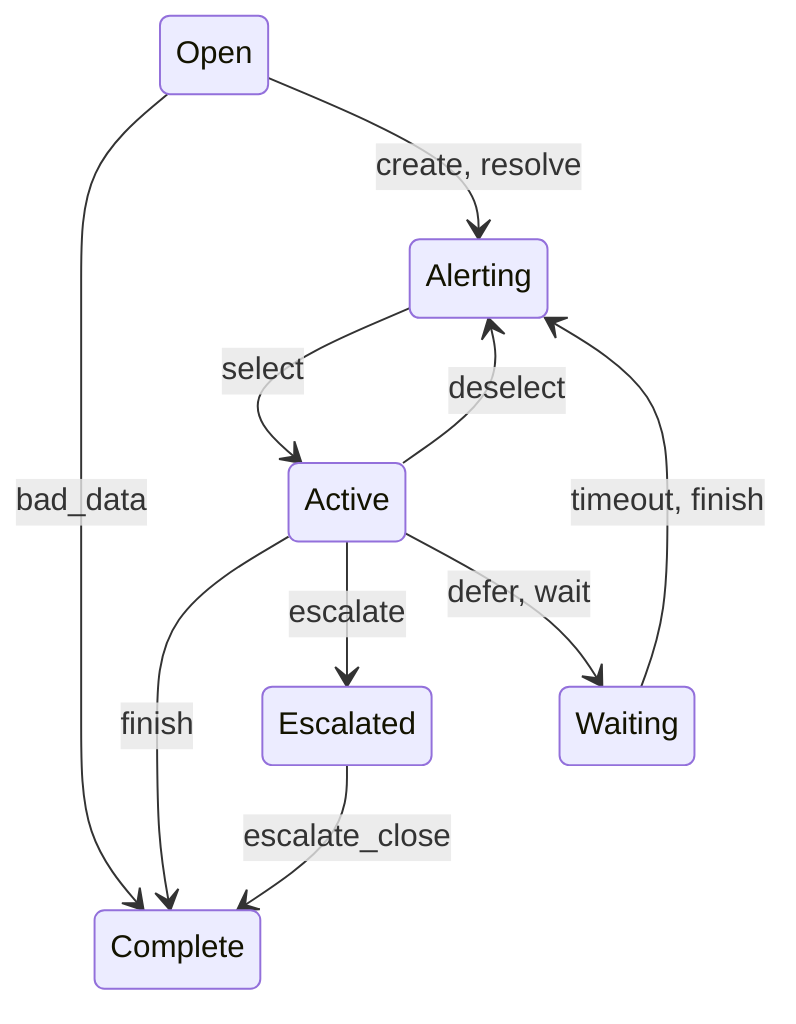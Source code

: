 stateDiagram-v2
    Open    --> Complete : bad_data
    Open --> Alerting : create, resolve
    Alerting --> Active : select
    Active--> Complete : finish
    Active --> Alerting : deselect
    Active --> Escalated : escalate
    Escalated --> Complete : escalate_close
    Active --> Waiting : defer, wait
    Waiting --> Alerting : timeout, finish